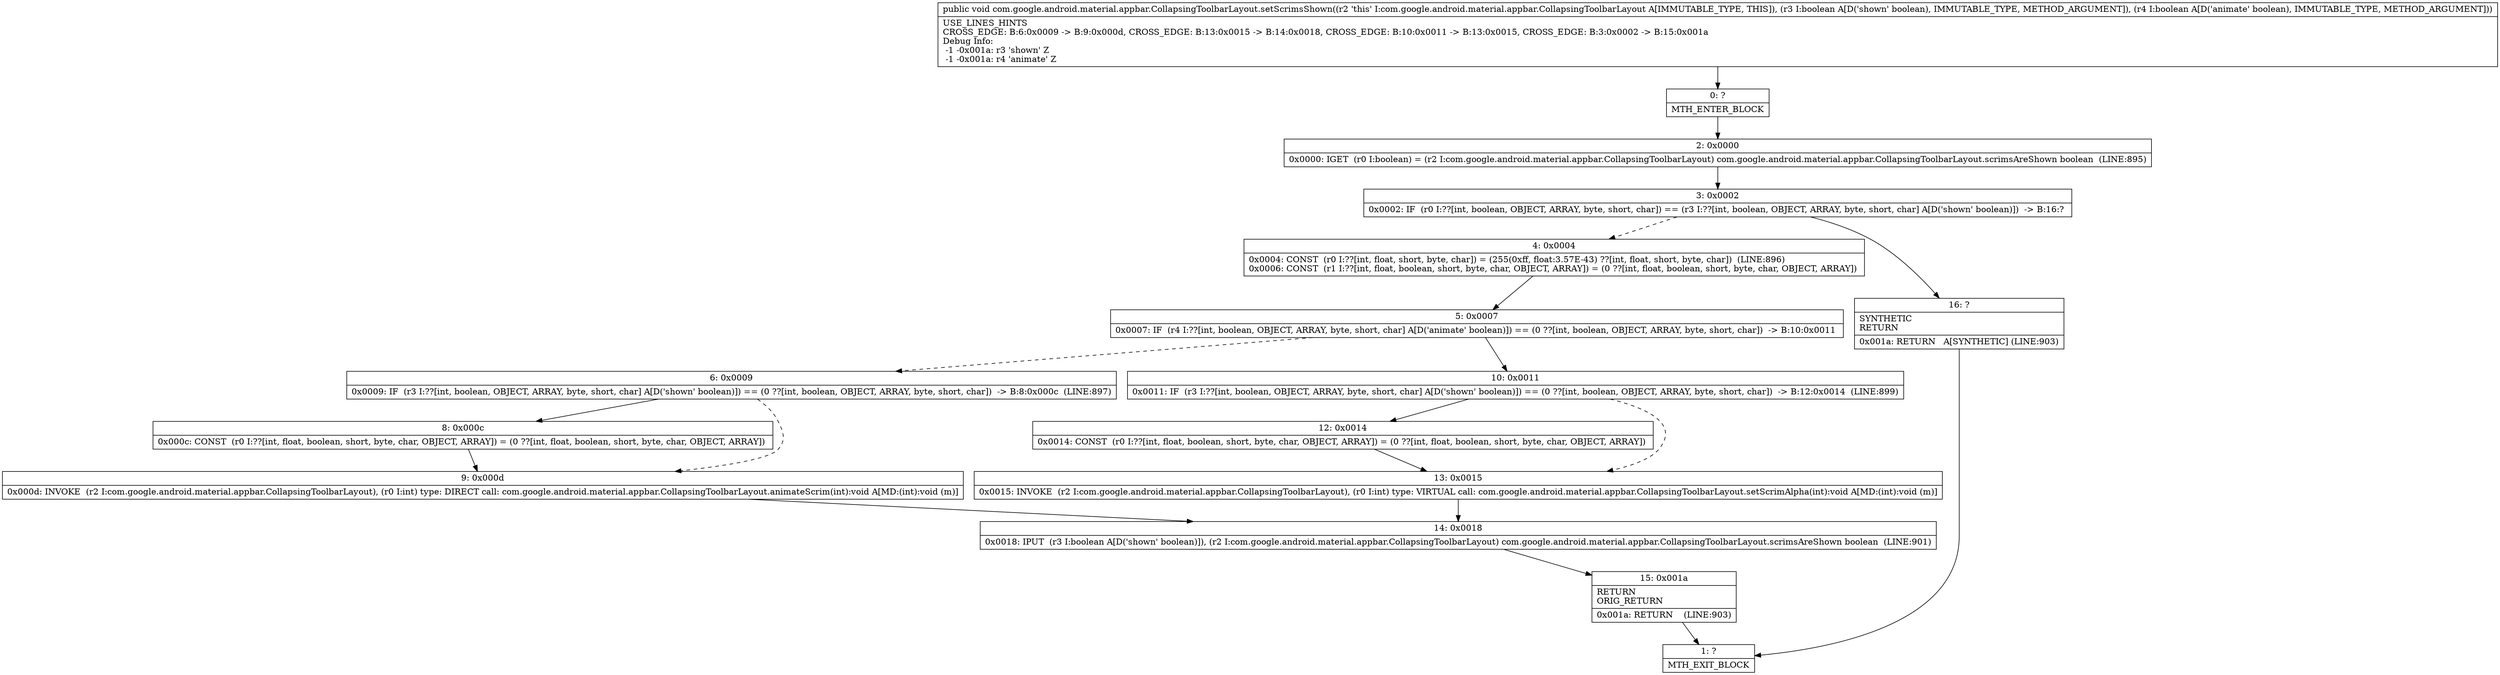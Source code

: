 digraph "CFG forcom.google.android.material.appbar.CollapsingToolbarLayout.setScrimsShown(ZZ)V" {
Node_0 [shape=record,label="{0\:\ ?|MTH_ENTER_BLOCK\l}"];
Node_2 [shape=record,label="{2\:\ 0x0000|0x0000: IGET  (r0 I:boolean) = (r2 I:com.google.android.material.appbar.CollapsingToolbarLayout) com.google.android.material.appbar.CollapsingToolbarLayout.scrimsAreShown boolean  (LINE:895)\l}"];
Node_3 [shape=record,label="{3\:\ 0x0002|0x0002: IF  (r0 I:??[int, boolean, OBJECT, ARRAY, byte, short, char]) == (r3 I:??[int, boolean, OBJECT, ARRAY, byte, short, char] A[D('shown' boolean)])  \-\> B:16:? \l}"];
Node_4 [shape=record,label="{4\:\ 0x0004|0x0004: CONST  (r0 I:??[int, float, short, byte, char]) = (255(0xff, float:3.57E\-43) ??[int, float, short, byte, char])  (LINE:896)\l0x0006: CONST  (r1 I:??[int, float, boolean, short, byte, char, OBJECT, ARRAY]) = (0 ??[int, float, boolean, short, byte, char, OBJECT, ARRAY]) \l}"];
Node_5 [shape=record,label="{5\:\ 0x0007|0x0007: IF  (r4 I:??[int, boolean, OBJECT, ARRAY, byte, short, char] A[D('animate' boolean)]) == (0 ??[int, boolean, OBJECT, ARRAY, byte, short, char])  \-\> B:10:0x0011 \l}"];
Node_6 [shape=record,label="{6\:\ 0x0009|0x0009: IF  (r3 I:??[int, boolean, OBJECT, ARRAY, byte, short, char] A[D('shown' boolean)]) == (0 ??[int, boolean, OBJECT, ARRAY, byte, short, char])  \-\> B:8:0x000c  (LINE:897)\l}"];
Node_8 [shape=record,label="{8\:\ 0x000c|0x000c: CONST  (r0 I:??[int, float, boolean, short, byte, char, OBJECT, ARRAY]) = (0 ??[int, float, boolean, short, byte, char, OBJECT, ARRAY]) \l}"];
Node_9 [shape=record,label="{9\:\ 0x000d|0x000d: INVOKE  (r2 I:com.google.android.material.appbar.CollapsingToolbarLayout), (r0 I:int) type: DIRECT call: com.google.android.material.appbar.CollapsingToolbarLayout.animateScrim(int):void A[MD:(int):void (m)]\l}"];
Node_14 [shape=record,label="{14\:\ 0x0018|0x0018: IPUT  (r3 I:boolean A[D('shown' boolean)]), (r2 I:com.google.android.material.appbar.CollapsingToolbarLayout) com.google.android.material.appbar.CollapsingToolbarLayout.scrimsAreShown boolean  (LINE:901)\l}"];
Node_15 [shape=record,label="{15\:\ 0x001a|RETURN\lORIG_RETURN\l|0x001a: RETURN    (LINE:903)\l}"];
Node_1 [shape=record,label="{1\:\ ?|MTH_EXIT_BLOCK\l}"];
Node_10 [shape=record,label="{10\:\ 0x0011|0x0011: IF  (r3 I:??[int, boolean, OBJECT, ARRAY, byte, short, char] A[D('shown' boolean)]) == (0 ??[int, boolean, OBJECT, ARRAY, byte, short, char])  \-\> B:12:0x0014  (LINE:899)\l}"];
Node_12 [shape=record,label="{12\:\ 0x0014|0x0014: CONST  (r0 I:??[int, float, boolean, short, byte, char, OBJECT, ARRAY]) = (0 ??[int, float, boolean, short, byte, char, OBJECT, ARRAY]) \l}"];
Node_13 [shape=record,label="{13\:\ 0x0015|0x0015: INVOKE  (r2 I:com.google.android.material.appbar.CollapsingToolbarLayout), (r0 I:int) type: VIRTUAL call: com.google.android.material.appbar.CollapsingToolbarLayout.setScrimAlpha(int):void A[MD:(int):void (m)]\l}"];
Node_16 [shape=record,label="{16\:\ ?|SYNTHETIC\lRETURN\l|0x001a: RETURN   A[SYNTHETIC] (LINE:903)\l}"];
MethodNode[shape=record,label="{public void com.google.android.material.appbar.CollapsingToolbarLayout.setScrimsShown((r2 'this' I:com.google.android.material.appbar.CollapsingToolbarLayout A[IMMUTABLE_TYPE, THIS]), (r3 I:boolean A[D('shown' boolean), IMMUTABLE_TYPE, METHOD_ARGUMENT]), (r4 I:boolean A[D('animate' boolean), IMMUTABLE_TYPE, METHOD_ARGUMENT]))  | USE_LINES_HINTS\lCROSS_EDGE: B:6:0x0009 \-\> B:9:0x000d, CROSS_EDGE: B:13:0x0015 \-\> B:14:0x0018, CROSS_EDGE: B:10:0x0011 \-\> B:13:0x0015, CROSS_EDGE: B:3:0x0002 \-\> B:15:0x001a\lDebug Info:\l  \-1 \-0x001a: r3 'shown' Z\l  \-1 \-0x001a: r4 'animate' Z\l}"];
MethodNode -> Node_0;Node_0 -> Node_2;
Node_2 -> Node_3;
Node_3 -> Node_4[style=dashed];
Node_3 -> Node_16;
Node_4 -> Node_5;
Node_5 -> Node_6[style=dashed];
Node_5 -> Node_10;
Node_6 -> Node_8;
Node_6 -> Node_9[style=dashed];
Node_8 -> Node_9;
Node_9 -> Node_14;
Node_14 -> Node_15;
Node_15 -> Node_1;
Node_10 -> Node_12;
Node_10 -> Node_13[style=dashed];
Node_12 -> Node_13;
Node_13 -> Node_14;
Node_16 -> Node_1;
}

